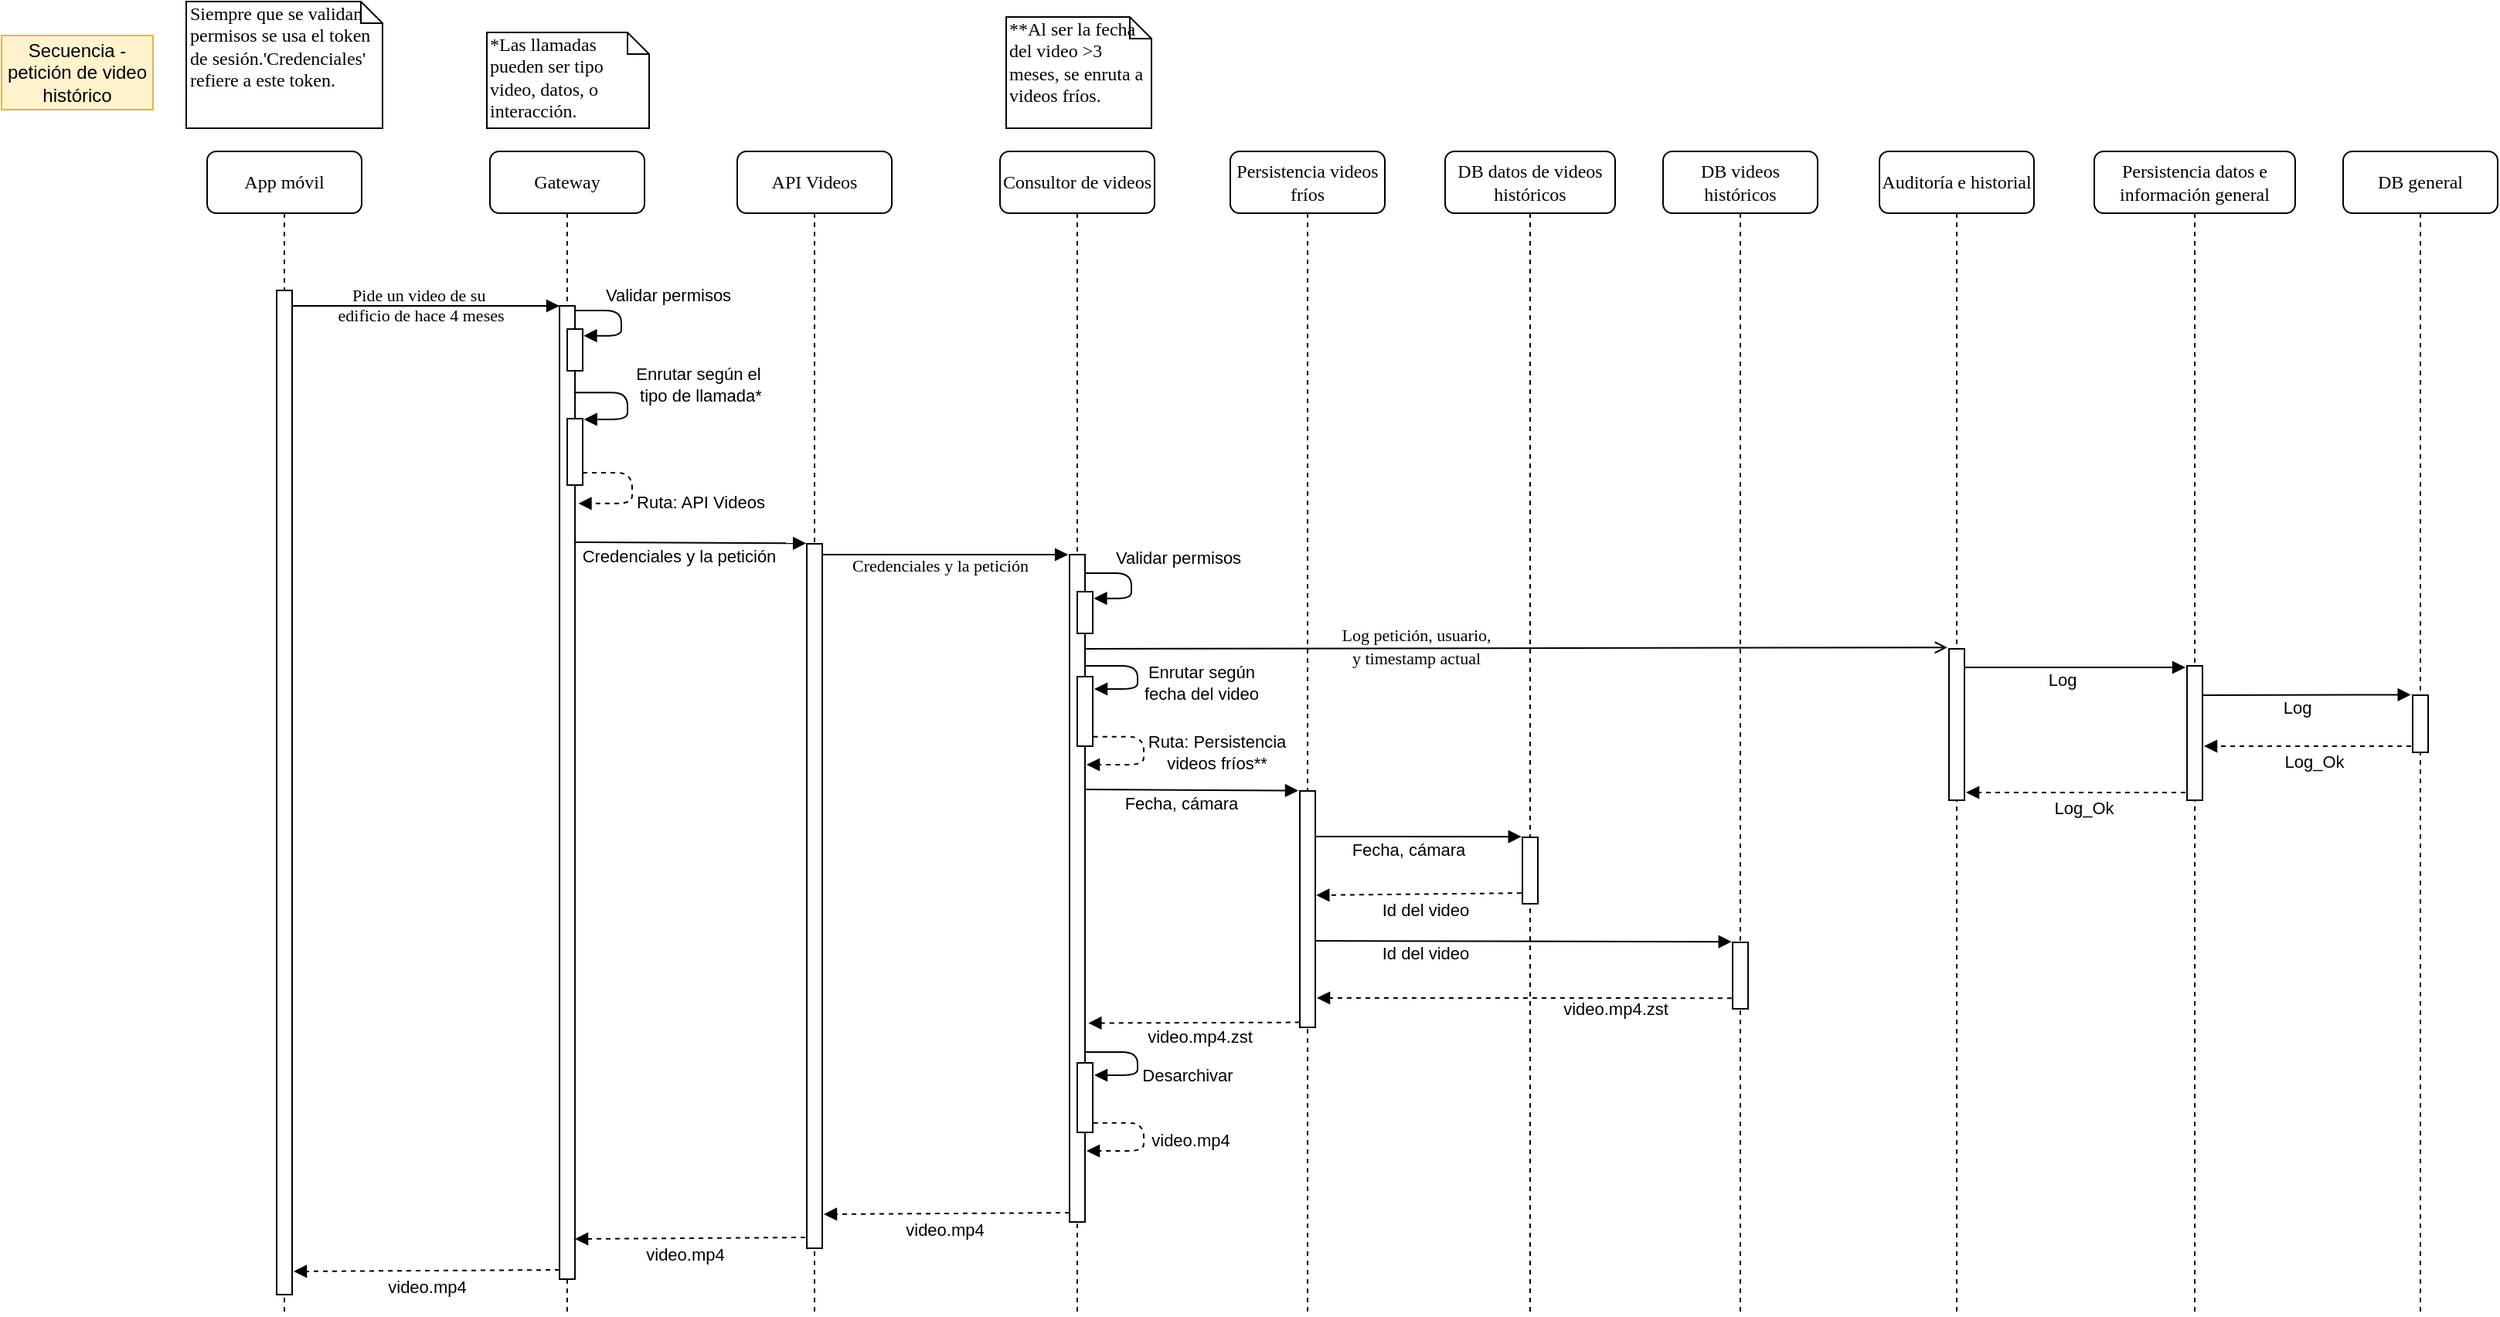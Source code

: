 <mxfile version="27.1.4">
  <diagram name="Page-1" id="13e1069c-82ec-6db2-03f1-153e76fe0fe0">
    <mxGraphModel dx="1783" dy="1029" grid="1" gridSize="10" guides="1" tooltips="1" connect="1" arrows="1" fold="1" page="1" pageScale="1" pageWidth="1100" pageHeight="850" background="none" math="0" shadow="0">
      <root>
        <mxCell id="0" />
        <mxCell id="1" parent="0" />
        <mxCell id="7baba1c4bc27f4b0-4" value="Consultor de videos" style="shape=umlLifeline;perimeter=lifelinePerimeter;whiteSpace=wrap;html=1;container=0;collapsible=0;recursiveResize=0;outlineConnect=0;rounded=1;shadow=0;comic=0;labelBackgroundColor=none;strokeWidth=1;fontFamily=Verdana;fontSize=12;align=center;" parent="1" vertex="1">
          <mxGeometry x="648" y="97" width="100" height="753" as="geometry" />
        </mxCell>
        <mxCell id="7baba1c4bc27f4b0-2" value="Gateway" style="shape=umlLifeline;perimeter=lifelinePerimeter;whiteSpace=wrap;html=1;container=1;collapsible=0;recursiveResize=0;outlineConnect=0;rounded=1;shadow=0;comic=0;labelBackgroundColor=none;strokeWidth=1;fontFamily=Verdana;fontSize=12;align=center;" parent="1" vertex="1">
          <mxGeometry x="318" y="97" width="100" height="753" as="geometry" />
        </mxCell>
        <mxCell id="7baba1c4bc27f4b0-10" value="" style="html=1;points=[];perimeter=orthogonalPerimeter;rounded=0;shadow=0;comic=0;labelBackgroundColor=none;strokeWidth=1;fontFamily=Verdana;fontSize=12;align=center;" parent="7baba1c4bc27f4b0-2" vertex="1">
          <mxGeometry x="45" y="100" width="10" height="630" as="geometry" />
        </mxCell>
        <mxCell id="8Mr_yOStn-VIHXI9vdsu-19" value="" style="html=1;points=[];perimeter=orthogonalPerimeter;rounded=0;shadow=0;comic=0;labelBackgroundColor=none;strokeWidth=1;fontFamily=Verdana;fontSize=12;align=center;" vertex="1" parent="7baba1c4bc27f4b0-2">
          <mxGeometry x="50" y="173" width="10" height="43" as="geometry" />
        </mxCell>
        <mxCell id="8Mr_yOStn-VIHXI9vdsu-20" value="" style="html=1;verticalAlign=bottom;endArrow=block;labelBackgroundColor=none;fontFamily=Verdana;fontSize=12;edgeStyle=elbowEdgeStyle;elbow=horizontal;endFill=1;exitX=0.997;exitY=0.089;exitDx=0;exitDy=0;exitPerimeter=0;entryX=1.081;entryY=0.011;entryDx=0;entryDy=0;entryPerimeter=0;" edge="1" parent="7baba1c4bc27f4b0-2" source="7baba1c4bc27f4b0-10" target="8Mr_yOStn-VIHXI9vdsu-19">
          <mxGeometry x="-0.041" y="-17" relative="1" as="geometry">
            <mxPoint x="55" y="168" as="sourcePoint" />
            <mxPoint x="61" y="183" as="targetPoint" />
            <mxPoint as="offset" />
            <Array as="points">
              <mxPoint x="89" y="163" />
            </Array>
          </mxGeometry>
        </mxCell>
        <mxCell id="8Mr_yOStn-VIHXI9vdsu-21" value="Enrutar según el&amp;nbsp;&lt;div&gt;tipo&amp;nbsp;&lt;span style=&quot;background-color: light-dark(#ffffff, var(--ge-dark-color, #121212)); color: light-dark(rgb(0, 0, 0), rgb(255, 255, 255));&quot;&gt;de llamada*&lt;/span&gt;&lt;/div&gt;" style="edgeLabel;html=1;align=center;verticalAlign=middle;resizable=0;points=[];" vertex="1" connectable="0" parent="8Mr_yOStn-VIHXI9vdsu-20">
          <mxGeometry x="-0.274" relative="1" as="geometry">
            <mxPoint x="52" y="-5" as="offset" />
          </mxGeometry>
        </mxCell>
        <mxCell id="7baba1c4bc27f4b0-3" value="API Videos" style="shape=umlLifeline;perimeter=lifelinePerimeter;whiteSpace=wrap;html=1;container=1;collapsible=0;recursiveResize=0;outlineConnect=0;rounded=1;shadow=0;comic=0;labelBackgroundColor=none;strokeWidth=1;fontFamily=Verdana;fontSize=12;align=center;" parent="1" vertex="1">
          <mxGeometry x="478" y="97" width="100" height="753" as="geometry" />
        </mxCell>
        <mxCell id="7baba1c4bc27f4b0-13" value="" style="html=1;points=[];perimeter=orthogonalPerimeter;rounded=0;shadow=0;comic=0;labelBackgroundColor=none;strokeWidth=1;fontFamily=Verdana;fontSize=12;align=center;" parent="7baba1c4bc27f4b0-3" vertex="1">
          <mxGeometry x="45" y="254" width="10" height="456" as="geometry" />
        </mxCell>
        <mxCell id="7baba1c4bc27f4b0-5" value="Persistencia videos fríos" style="shape=umlLifeline;perimeter=lifelinePerimeter;whiteSpace=wrap;html=1;container=1;collapsible=0;recursiveResize=0;outlineConnect=0;rounded=1;shadow=0;comic=0;labelBackgroundColor=none;strokeWidth=1;fontFamily=Verdana;fontSize=12;align=center;" parent="1" vertex="1">
          <mxGeometry x="797" y="97" width="100" height="753" as="geometry" />
        </mxCell>
        <mxCell id="7baba1c4bc27f4b0-19" value="" style="html=1;points=[];perimeter=orthogonalPerimeter;rounded=0;shadow=0;comic=0;labelBackgroundColor=none;strokeWidth=1;fontFamily=Verdana;fontSize=12;align=center;" parent="7baba1c4bc27f4b0-5" vertex="1">
          <mxGeometry x="45" y="414" width="10" height="153" as="geometry" />
        </mxCell>
        <mxCell id="7baba1c4bc27f4b0-6" value="DB datos de videos históricos" style="shape=umlLifeline;perimeter=lifelinePerimeter;whiteSpace=wrap;html=1;container=1;collapsible=0;recursiveResize=0;outlineConnect=0;rounded=1;shadow=0;comic=0;labelBackgroundColor=none;strokeWidth=1;fontFamily=Verdana;fontSize=12;align=center;" parent="1" vertex="1">
          <mxGeometry x="936" y="97" width="110" height="753" as="geometry" />
        </mxCell>
        <mxCell id="8Mr_yOStn-VIHXI9vdsu-38" value="" style="html=1;points=[];perimeter=orthogonalPerimeter;rounded=0;shadow=0;comic=0;labelBackgroundColor=none;strokeWidth=1;fontFamily=Verdana;fontSize=12;align=center;" vertex="1" parent="7baba1c4bc27f4b0-6">
          <mxGeometry x="50" y="444" width="10" height="43" as="geometry" />
        </mxCell>
        <mxCell id="8Mr_yOStn-VIHXI9vdsu-44" value="" style="html=1;verticalAlign=bottom;endArrow=block;labelBackgroundColor=none;fontFamily=Verdana;fontSize=12;elbow=vertical;entryX=-0.061;entryY=-0.009;entryDx=0;entryDy=0;entryPerimeter=0;" edge="1" parent="7baba1c4bc27f4b0-6" target="8Mr_yOStn-VIHXI9vdsu-43">
          <mxGeometry relative="1" as="geometry">
            <mxPoint x="-84" y="511" as="sourcePoint" />
            <mxPoint x="51" y="511" as="targetPoint" />
          </mxGeometry>
        </mxCell>
        <mxCell id="8Mr_yOStn-VIHXI9vdsu-45" value="Id del video" style="edgeLabel;html=1;align=center;verticalAlign=middle;resizable=0;points=[];" vertex="1" connectable="0" parent="8Mr_yOStn-VIHXI9vdsu-44">
          <mxGeometry x="-0.327" y="-1" relative="1" as="geometry">
            <mxPoint x="-20" y="7" as="offset" />
          </mxGeometry>
        </mxCell>
        <mxCell id="8Mr_yOStn-VIHXI9vdsu-46" value="" style="html=1;verticalAlign=bottom;endArrow=block;labelBackgroundColor=none;fontFamily=Verdana;fontSize=12;elbow=vertical;exitX=-0.057;exitY=0.839;exitDx=0;exitDy=0;exitPerimeter=0;entryX=1.061;entryY=0.441;entryDx=0;entryDy=0;entryPerimeter=0;dashed=1;" edge="1" parent="7baba1c4bc27f4b0-6" source="8Mr_yOStn-VIHXI9vdsu-43">
          <mxGeometry relative="1" as="geometry">
            <mxPoint x="-93" y="561" as="sourcePoint" />
            <mxPoint x="-83" y="548" as="targetPoint" />
          </mxGeometry>
        </mxCell>
        <mxCell id="8Mr_yOStn-VIHXI9vdsu-47" value="video.mp4.zst" style="edgeLabel;html=1;align=center;verticalAlign=middle;resizable=0;points=[];" vertex="1" connectable="0" parent="8Mr_yOStn-VIHXI9vdsu-46">
          <mxGeometry x="-0.327" y="-1" relative="1" as="geometry">
            <mxPoint x="15" y="8" as="offset" />
          </mxGeometry>
        </mxCell>
        <mxCell id="7baba1c4bc27f4b0-7" value="DB videos históricos" style="shape=umlLifeline;perimeter=lifelinePerimeter;whiteSpace=wrap;html=1;container=1;collapsible=0;recursiveResize=0;outlineConnect=0;rounded=1;shadow=0;comic=0;labelBackgroundColor=none;strokeWidth=1;fontFamily=Verdana;fontSize=12;align=center;" parent="1" vertex="1">
          <mxGeometry x="1077" y="97" width="100" height="753" as="geometry" />
        </mxCell>
        <mxCell id="8Mr_yOStn-VIHXI9vdsu-43" value="" style="html=1;points=[];perimeter=orthogonalPerimeter;rounded=0;shadow=0;comic=0;labelBackgroundColor=none;strokeWidth=1;fontFamily=Verdana;fontSize=12;align=center;" vertex="1" parent="7baba1c4bc27f4b0-7">
          <mxGeometry x="45" y="512" width="10" height="43" as="geometry" />
        </mxCell>
        <mxCell id="7baba1c4bc27f4b0-8" value="App móvil" style="shape=umlLifeline;perimeter=lifelinePerimeter;whiteSpace=wrap;html=1;container=1;collapsible=0;recursiveResize=0;outlineConnect=0;rounded=1;shadow=0;comic=0;labelBackgroundColor=none;strokeWidth=1;fontFamily=Verdana;fontSize=12;align=center;" parent="1" vertex="1">
          <mxGeometry x="135" y="97" width="100" height="753" as="geometry" />
        </mxCell>
        <mxCell id="7baba1c4bc27f4b0-9" value="" style="html=1;points=[];perimeter=orthogonalPerimeter;rounded=0;shadow=0;comic=0;labelBackgroundColor=none;strokeWidth=1;fontFamily=Verdana;fontSize=12;align=center;" parent="7baba1c4bc27f4b0-8" vertex="1">
          <mxGeometry x="45" y="90" width="10" height="650" as="geometry" />
        </mxCell>
        <mxCell id="8Mr_yOStn-VIHXI9vdsu-60" value="" style="html=1;verticalAlign=bottom;endArrow=block;labelBackgroundColor=none;fontFamily=Verdana;fontSize=12;elbow=vertical;dashed=1;" edge="1" parent="7baba1c4bc27f4b0-8">
          <mxGeometry relative="1" as="geometry">
            <mxPoint x="228" y="724" as="sourcePoint" />
            <mxPoint x="56" y="725" as="targetPoint" />
          </mxGeometry>
        </mxCell>
        <mxCell id="8Mr_yOStn-VIHXI9vdsu-61" value="video.mp4" style="edgeLabel;html=1;align=center;verticalAlign=middle;resizable=0;points=[];" vertex="1" connectable="0" parent="8Mr_yOStn-VIHXI9vdsu-60">
          <mxGeometry x="-0.327" y="-1" relative="1" as="geometry">
            <mxPoint x="-28" y="11" as="offset" />
          </mxGeometry>
        </mxCell>
        <mxCell id="7baba1c4bc27f4b0-17" value="&lt;font style=&quot;font-size: 11px;&quot;&gt;Credenciales y la petición&lt;/font&gt;" style="html=1;verticalAlign=bottom;endArrow=block;labelBackgroundColor=none;fontFamily=Verdana;fontSize=12;elbow=vertical;entryX=-0.09;entryY=0;entryDx=0;entryDy=0;entryPerimeter=0;" parent="1" target="7baba1c4bc27f4b0-16" edge="1">
          <mxGeometry x="-0.051" y="-16" relative="1" as="geometry">
            <mxPoint x="533" y="358" as="sourcePoint" />
            <mxPoint as="offset" />
          </mxGeometry>
        </mxCell>
        <mxCell id="7baba1c4bc27f4b0-11" value="Pide un video de su&amp;nbsp;&lt;div&gt;edificio de hace 4 meses&lt;/div&gt;" style="html=1;verticalAlign=bottom;endArrow=block;entryX=0;entryY=0;labelBackgroundColor=none;fontFamily=Verdana;fontSize=11;edgeStyle=elbowEdgeStyle;elbow=vertical;" parent="1" source="7baba1c4bc27f4b0-9" target="7baba1c4bc27f4b0-10" edge="1">
          <mxGeometry x="-0.041" y="-15" relative="1" as="geometry">
            <mxPoint x="255" y="207" as="sourcePoint" />
            <mxPoint as="offset" />
          </mxGeometry>
        </mxCell>
        <mxCell id="7baba1c4bc27f4b0-40" value="Siempre que se validan permisos se usa el token de sesión.&#39;Credenciales&#39; refiere a este token." style="shape=note;whiteSpace=wrap;html=1;size=14;verticalAlign=top;align=left;spacingTop=-6;rounded=0;shadow=0;comic=0;labelBackgroundColor=none;strokeWidth=1;fontFamily=Verdana;fontSize=12" parent="1" vertex="1">
          <mxGeometry x="121.5" width="127" height="82" as="geometry" />
        </mxCell>
        <mxCell id="7baba1c4bc27f4b0-41" value="*Las llamadas pueden ser tipo video, datos, o interacción." style="shape=note;whiteSpace=wrap;html=1;size=14;verticalAlign=top;align=left;spacingTop=-6;rounded=0;shadow=0;comic=0;labelBackgroundColor=none;strokeWidth=1;fontFamily=Verdana;fontSize=12" parent="1" vertex="1">
          <mxGeometry x="316" y="20" width="105" height="62" as="geometry" />
        </mxCell>
        <mxCell id="7baba1c4bc27f4b0-43" value="**Al ser la fecha del video &amp;gt;3 meses, se enruta a videos fríos." style="shape=note;whiteSpace=wrap;html=1;size=14;verticalAlign=top;align=left;spacingTop=-6;rounded=0;shadow=0;comic=0;labelBackgroundColor=none;strokeWidth=1;fontFamily=Verdana;fontSize=12" parent="1" vertex="1">
          <mxGeometry x="652" y="10" width="94" height="72" as="geometry" />
        </mxCell>
        <mxCell id="8Mr_yOStn-VIHXI9vdsu-2" value="Auditoría e historial" style="shape=umlLifeline;perimeter=lifelinePerimeter;whiteSpace=wrap;html=1;container=1;collapsible=0;recursiveResize=0;outlineConnect=0;rounded=1;shadow=0;comic=0;labelBackgroundColor=none;strokeWidth=1;fontFamily=Verdana;fontSize=12;align=center;" vertex="1" parent="1">
          <mxGeometry x="1217" y="97" width="100" height="753" as="geometry" />
        </mxCell>
        <mxCell id="8Mr_yOStn-VIHXI9vdsu-3" value="" style="html=1;points=[];perimeter=orthogonalPerimeter;rounded=0;shadow=0;comic=0;labelBackgroundColor=none;strokeColor=#000000;strokeWidth=1;fillColor=#FFFFFF;fontFamily=Verdana;fontSize=12;fontColor=#000000;align=center;" vertex="1" parent="8Mr_yOStn-VIHXI9vdsu-2">
          <mxGeometry x="45" y="322" width="10" height="98" as="geometry" />
        </mxCell>
        <mxCell id="8Mr_yOStn-VIHXI9vdsu-8" value="Persistencia datos e información general" style="shape=umlLifeline;perimeter=lifelinePerimeter;whiteSpace=wrap;html=1;container=1;collapsible=0;recursiveResize=0;outlineConnect=0;rounded=1;shadow=0;comic=0;labelBackgroundColor=none;strokeWidth=1;fontFamily=Verdana;fontSize=12;align=center;" vertex="1" parent="1">
          <mxGeometry x="1356" y="97" width="130" height="753" as="geometry" />
        </mxCell>
        <mxCell id="8Mr_yOStn-VIHXI9vdsu-66" value="" style="html=1;points=[];perimeter=orthogonalPerimeter;rounded=0;shadow=0;comic=0;labelBackgroundColor=none;strokeColor=#000000;strokeWidth=1;fillColor=#FFFFFF;fontFamily=Verdana;fontSize=12;fontColor=#000000;align=center;" vertex="1" parent="8Mr_yOStn-VIHXI9vdsu-8">
          <mxGeometry x="60" y="333" width="10" height="87" as="geometry" />
        </mxCell>
        <mxCell id="8Mr_yOStn-VIHXI9vdsu-11" value="DB general" style="shape=umlLifeline;perimeter=lifelinePerimeter;whiteSpace=wrap;html=1;container=1;collapsible=0;recursiveResize=0;outlineConnect=0;rounded=1;shadow=0;comic=0;labelBackgroundColor=none;strokeWidth=1;fontFamily=Verdana;fontSize=12;align=center;" vertex="1" parent="1">
          <mxGeometry x="1517" y="97" width="100" height="753" as="geometry" />
        </mxCell>
        <mxCell id="8Mr_yOStn-VIHXI9vdsu-67" value="" style="html=1;points=[];perimeter=orthogonalPerimeter;rounded=0;shadow=0;comic=0;labelBackgroundColor=none;strokeColor=#000000;strokeWidth=1;fillColor=#FFFFFF;fontFamily=Verdana;fontSize=12;fontColor=#000000;align=center;" vertex="1" parent="8Mr_yOStn-VIHXI9vdsu-11">
          <mxGeometry x="45" y="352" width="10" height="37" as="geometry" />
        </mxCell>
        <mxCell id="8Mr_yOStn-VIHXI9vdsu-14" value="" style="html=1;points=[];perimeter=orthogonalPerimeter;rounded=0;shadow=0;comic=0;labelBackgroundColor=none;strokeWidth=1;fontFamily=Verdana;fontSize=12;align=center;" vertex="1" parent="1">
          <mxGeometry x="368" y="212" width="10" height="27" as="geometry" />
        </mxCell>
        <mxCell id="8Mr_yOStn-VIHXI9vdsu-15" value="" style="html=1;verticalAlign=bottom;endArrow=block;labelBackgroundColor=none;fontFamily=Verdana;fontSize=12;edgeStyle=elbowEdgeStyle;elbow=horizontal;entryX=1.067;entryY=0.16;entryDx=0;entryDy=0;entryPerimeter=0;" edge="1" parent="1" target="8Mr_yOStn-VIHXI9vdsu-14">
          <mxGeometry x="-0.041" y="-17" relative="1" as="geometry">
            <mxPoint x="373" y="200" as="sourcePoint" />
            <mxPoint x="423" y="230" as="targetPoint" />
            <mxPoint as="offset" />
            <Array as="points">
              <mxPoint x="403" y="210" />
            </Array>
          </mxGeometry>
        </mxCell>
        <mxCell id="8Mr_yOStn-VIHXI9vdsu-16" value="Validar permisos" style="edgeLabel;html=1;align=center;verticalAlign=middle;resizable=0;points=[];" vertex="1" connectable="0" parent="8Mr_yOStn-VIHXI9vdsu-15">
          <mxGeometry x="-0.274" relative="1" as="geometry">
            <mxPoint x="34" y="-10" as="offset" />
          </mxGeometry>
        </mxCell>
        <mxCell id="8Mr_yOStn-VIHXI9vdsu-22" value="" style="html=1;verticalAlign=bottom;endArrow=block;labelBackgroundColor=none;fontFamily=Verdana;fontSize=12;elbow=vertical;entryX=-0.04;entryY=-0.005;entryDx=0;entryDy=0;entryPerimeter=0;" edge="1" parent="1">
          <mxGeometry x="-0.041" y="-17" relative="1" as="geometry">
            <mxPoint x="373" y="350" as="sourcePoint" />
            <mxPoint x="522.6" y="350.72" as="targetPoint" />
            <mxPoint as="offset" />
          </mxGeometry>
        </mxCell>
        <mxCell id="8Mr_yOStn-VIHXI9vdsu-23" value="Credenciales y la petición" style="edgeLabel;html=1;align=center;verticalAlign=middle;resizable=0;points=[];" vertex="1" connectable="0" parent="8Mr_yOStn-VIHXI9vdsu-22">
          <mxGeometry x="-0.384" relative="1" as="geometry">
            <mxPoint x="21" y="9" as="offset" />
          </mxGeometry>
        </mxCell>
        <mxCell id="8Mr_yOStn-VIHXI9vdsu-25" value="" style="html=1;verticalAlign=bottom;endArrow=block;labelBackgroundColor=none;fontFamily=Verdana;fontSize=12;edgeStyle=elbowEdgeStyle;elbow=horizontal;entryX=1.067;entryY=0.16;entryDx=0;entryDy=0;entryPerimeter=0;" edge="1" parent="1" target="8Mr_yOStn-VIHXI9vdsu-24">
          <mxGeometry x="-0.041" y="-17" relative="1" as="geometry">
            <mxPoint x="703" y="370" as="sourcePoint" />
            <mxPoint x="753" y="400" as="targetPoint" />
            <mxPoint as="offset" />
            <Array as="points">
              <mxPoint x="733" y="380" />
            </Array>
          </mxGeometry>
        </mxCell>
        <mxCell id="8Mr_yOStn-VIHXI9vdsu-26" value="Validar permisos" style="edgeLabel;html=1;align=center;verticalAlign=middle;resizable=0;points=[];" vertex="1" connectable="0" parent="8Mr_yOStn-VIHXI9vdsu-25">
          <mxGeometry x="-0.274" relative="1" as="geometry">
            <mxPoint x="34" y="-10" as="offset" />
          </mxGeometry>
        </mxCell>
        <mxCell id="7baba1c4bc27f4b0-16" value="" style="html=1;points=[];perimeter=orthogonalPerimeter;rounded=0;shadow=0;comic=0;labelBackgroundColor=none;strokeWidth=1;fontFamily=Verdana;fontSize=12;align=center;" parent="1" vertex="1">
          <mxGeometry x="693" y="358" width="10" height="432" as="geometry" />
        </mxCell>
        <mxCell id="8Mr_yOStn-VIHXI9vdsu-24" value="" style="html=1;points=[];perimeter=orthogonalPerimeter;rounded=0;shadow=0;comic=0;labelBackgroundColor=none;strokeWidth=1;fontFamily=Verdana;fontSize=12;align=center;" vertex="1" parent="1">
          <mxGeometry x="698" y="382" width="10" height="27" as="geometry" />
        </mxCell>
        <mxCell id="7baba1c4bc27f4b0-34" value="" style="html=1;points=[];perimeter=orthogonalPerimeter;rounded=0;shadow=0;comic=0;labelBackgroundColor=none;strokeWidth=1;fontFamily=Verdana;fontSize=12;align=center;" parent="1" vertex="1">
          <mxGeometry x="698" y="437" width="10" height="45" as="geometry" />
        </mxCell>
        <mxCell id="8Mr_yOStn-VIHXI9vdsu-30" value="" style="html=1;verticalAlign=bottom;endArrow=block;labelBackgroundColor=none;fontFamily=Verdana;fontSize=12;edgeStyle=elbowEdgeStyle;elbow=horizontal;entryX=1.102;entryY=0.171;entryDx=0;entryDy=0;entryPerimeter=0;endFill=1;" edge="1" parent="1">
          <mxGeometry x="-0.041" y="-17" relative="1" as="geometry">
            <mxPoint x="703" y="430" as="sourcePoint" />
            <mxPoint x="709" y="445" as="targetPoint" />
            <mxPoint as="offset" />
            <Array as="points">
              <mxPoint x="737" y="440" />
            </Array>
          </mxGeometry>
        </mxCell>
        <mxCell id="8Mr_yOStn-VIHXI9vdsu-31" value="Enrutar según&lt;div&gt;fecha del video&lt;/div&gt;" style="edgeLabel;html=1;align=center;verticalAlign=middle;resizable=0;points=[];" vertex="1" connectable="0" parent="8Mr_yOStn-VIHXI9vdsu-30">
          <mxGeometry x="-0.274" relative="1" as="geometry">
            <mxPoint x="47" y="11" as="offset" />
          </mxGeometry>
        </mxCell>
        <mxCell id="8Mr_yOStn-VIHXI9vdsu-32" value="" style="html=1;verticalAlign=bottom;endArrow=block;labelBackgroundColor=none;fontFamily=Verdana;fontSize=12;elbow=vertical;entryX=-0.1;entryY=-0.008;entryDx=0;entryDy=0;entryPerimeter=0;" edge="1" parent="1">
          <mxGeometry x="-0.051" y="-16" relative="1" as="geometry">
            <mxPoint x="703" y="510" as="sourcePoint" />
            <mxPoint x="841" y="510.776" as="targetPoint" />
            <mxPoint as="offset" />
          </mxGeometry>
        </mxCell>
        <mxCell id="8Mr_yOStn-VIHXI9vdsu-33" value="Fecha, cámara" style="edgeLabel;html=1;align=center;verticalAlign=middle;resizable=0;points=[];" vertex="1" connectable="0" parent="8Mr_yOStn-VIHXI9vdsu-32">
          <mxGeometry x="-0.327" y="-1" relative="1" as="geometry">
            <mxPoint x="15" y="7" as="offset" />
          </mxGeometry>
        </mxCell>
        <mxCell id="8Mr_yOStn-VIHXI9vdsu-34" value="" style="html=1;verticalAlign=bottom;endArrow=block;labelBackgroundColor=none;fontFamily=Verdana;fontSize=12;edgeStyle=elbowEdgeStyle;elbow=horizontal;endFill=1;exitX=1.167;exitY=0.145;exitDx=0;exitDy=0;exitPerimeter=0;entryX=1.221;entryY=0.203;entryDx=0;entryDy=0;entryPerimeter=0;dashed=1;" edge="1" parent="1" target="7baba1c4bc27f4b0-10">
          <mxGeometry x="-0.041" y="-17" relative="1" as="geometry">
            <mxPoint x="378" y="305" as="sourcePoint" />
            <mxPoint x="382" y="321" as="targetPoint" />
            <mxPoint as="offset" />
            <Array as="points">
              <mxPoint x="410" y="311" />
            </Array>
          </mxGeometry>
        </mxCell>
        <mxCell id="8Mr_yOStn-VIHXI9vdsu-35" value="Ruta: API Videos" style="edgeLabel;html=1;align=center;verticalAlign=middle;resizable=0;points=[];" vertex="1" connectable="0" parent="8Mr_yOStn-VIHXI9vdsu-34">
          <mxGeometry x="-0.274" relative="1" as="geometry">
            <mxPoint x="44" y="19" as="offset" />
          </mxGeometry>
        </mxCell>
        <mxCell id="8Mr_yOStn-VIHXI9vdsu-36" value="" style="html=1;verticalAlign=bottom;endArrow=block;labelBackgroundColor=none;fontFamily=Verdana;fontSize=12;edgeStyle=elbowEdgeStyle;elbow=horizontal;endFill=1;exitX=1.036;exitY=0.863;exitDx=0;exitDy=0;exitPerimeter=0;dashed=1;" edge="1" parent="1" source="7baba1c4bc27f4b0-34">
          <mxGeometry x="-0.041" y="-17" relative="1" as="geometry">
            <mxPoint x="709" y="476" as="sourcePoint" />
            <mxPoint x="704" y="494" as="targetPoint" />
            <mxPoint as="offset" />
            <Array as="points">
              <mxPoint x="741" y="482" />
            </Array>
          </mxGeometry>
        </mxCell>
        <mxCell id="8Mr_yOStn-VIHXI9vdsu-37" value="Ruta: Persistencia&lt;div&gt;videos fríos**&lt;/div&gt;" style="edgeLabel;html=1;align=center;verticalAlign=middle;resizable=0;points=[];" vertex="1" connectable="0" parent="8Mr_yOStn-VIHXI9vdsu-36">
          <mxGeometry x="-0.274" relative="1" as="geometry">
            <mxPoint x="47" y="10" as="offset" />
          </mxGeometry>
        </mxCell>
        <mxCell id="8Mr_yOStn-VIHXI9vdsu-28" value="&lt;font style=&quot;font-size: 11px;&quot;&gt;Log petición, usuario,&lt;/font&gt;&lt;div&gt;&lt;font style=&quot;font-size: 11px;&quot;&gt;y timestamp actual&lt;/font&gt;&lt;/div&gt;" style="html=1;verticalAlign=bottom;endArrow=open;labelBackgroundColor=none;fontFamily=Verdana;fontSize=12;elbow=vertical;entryX=-0.107;entryY=-0.009;entryDx=0;entryDy=0;entryPerimeter=0;endFill=0;" edge="1" parent="1" target="8Mr_yOStn-VIHXI9vdsu-3">
          <mxGeometry x="-0.235" y="-15" relative="1" as="geometry">
            <mxPoint x="703" y="419" as="sourcePoint" />
            <mxPoint x="870" y="418" as="targetPoint" />
            <mxPoint as="offset" />
          </mxGeometry>
        </mxCell>
        <mxCell id="8Mr_yOStn-VIHXI9vdsu-39" value="" style="html=1;verticalAlign=bottom;endArrow=block;labelBackgroundColor=none;fontFamily=Verdana;fontSize=12;elbow=vertical;entryX=-0.061;entryY=-0.009;entryDx=0;entryDy=0;entryPerimeter=0;exitX=1.001;exitY=0.193;exitDx=0;exitDy=0;exitPerimeter=0;" edge="1" parent="1" source="7baba1c4bc27f4b0-19" target="8Mr_yOStn-VIHXI9vdsu-38">
          <mxGeometry x="-0.051" y="-16" relative="1" as="geometry">
            <mxPoint x="852" y="541" as="sourcePoint" />
            <mxPoint x="987" y="540" as="targetPoint" />
            <mxPoint as="offset" />
          </mxGeometry>
        </mxCell>
        <mxCell id="8Mr_yOStn-VIHXI9vdsu-40" value="Fecha, cámara" style="edgeLabel;html=1;align=center;verticalAlign=middle;resizable=0;points=[];" vertex="1" connectable="0" parent="8Mr_yOStn-VIHXI9vdsu-39">
          <mxGeometry x="-0.327" y="-1" relative="1" as="geometry">
            <mxPoint x="15" y="7" as="offset" />
          </mxGeometry>
        </mxCell>
        <mxCell id="8Mr_yOStn-VIHXI9vdsu-41" value="" style="html=1;verticalAlign=bottom;endArrow=block;labelBackgroundColor=none;fontFamily=Verdana;fontSize=12;elbow=vertical;exitX=-0.057;exitY=0.839;exitDx=0;exitDy=0;exitPerimeter=0;entryX=1.061;entryY=0.441;entryDx=0;entryDy=0;entryPerimeter=0;dashed=1;" edge="1" parent="1" source="8Mr_yOStn-VIHXI9vdsu-38" target="7baba1c4bc27f4b0-19">
          <mxGeometry x="-0.051" y="-16" relative="1" as="geometry">
            <mxPoint x="843" y="590" as="sourcePoint" />
            <mxPoint x="976" y="590" as="targetPoint" />
            <mxPoint as="offset" />
          </mxGeometry>
        </mxCell>
        <mxCell id="8Mr_yOStn-VIHXI9vdsu-42" value="Id del video" style="edgeLabel;html=1;align=center;verticalAlign=middle;resizable=0;points=[];" vertex="1" connectable="0" parent="8Mr_yOStn-VIHXI9vdsu-41">
          <mxGeometry x="-0.327" y="-1" relative="1" as="geometry">
            <mxPoint x="-18" y="11" as="offset" />
          </mxGeometry>
        </mxCell>
        <mxCell id="8Mr_yOStn-VIHXI9vdsu-48" value="" style="html=1;verticalAlign=bottom;endArrow=block;labelBackgroundColor=none;fontFamily=Verdana;fontSize=12;elbow=vertical;exitX=-0.013;exitY=0.979;exitDx=0;exitDy=0;exitPerimeter=0;entryX=1.216;entryY=0.702;entryDx=0;entryDy=0;entryPerimeter=0;dashed=1;" edge="1" parent="1" source="7baba1c4bc27f4b0-19" target="7baba1c4bc27f4b0-16">
          <mxGeometry relative="1" as="geometry">
            <mxPoint x="931" y="676.47" as="sourcePoint" />
            <mxPoint x="663" y="676.47" as="targetPoint" />
          </mxGeometry>
        </mxCell>
        <mxCell id="8Mr_yOStn-VIHXI9vdsu-49" value="video.mp4.zst" style="edgeLabel;html=1;align=center;verticalAlign=middle;resizable=0;points=[];" vertex="1" connectable="0" parent="8Mr_yOStn-VIHXI9vdsu-48">
          <mxGeometry x="-0.327" y="-1" relative="1" as="geometry">
            <mxPoint x="-19" y="10" as="offset" />
          </mxGeometry>
        </mxCell>
        <mxCell id="8Mr_yOStn-VIHXI9vdsu-50" value="" style="html=1;points=[];perimeter=orthogonalPerimeter;rounded=0;shadow=0;comic=0;labelBackgroundColor=none;strokeWidth=1;fontFamily=Verdana;fontSize=12;align=center;" vertex="1" parent="1">
          <mxGeometry x="698" y="687" width="10" height="45" as="geometry" />
        </mxCell>
        <mxCell id="8Mr_yOStn-VIHXI9vdsu-51" value="" style="html=1;verticalAlign=bottom;endArrow=block;labelBackgroundColor=none;fontFamily=Verdana;fontSize=12;edgeStyle=elbowEdgeStyle;elbow=horizontal;entryX=1.102;entryY=0.171;entryDx=0;entryDy=0;entryPerimeter=0;endFill=1;" edge="1" parent="1">
          <mxGeometry x="-0.041" y="-17" relative="1" as="geometry">
            <mxPoint x="703" y="680" as="sourcePoint" />
            <mxPoint x="709" y="695" as="targetPoint" />
            <mxPoint as="offset" />
            <Array as="points">
              <mxPoint x="737" y="690" />
            </Array>
          </mxGeometry>
        </mxCell>
        <mxCell id="8Mr_yOStn-VIHXI9vdsu-52" value="Desarchivar" style="edgeLabel;html=1;align=center;verticalAlign=middle;resizable=0;points=[];" vertex="1" connectable="0" parent="8Mr_yOStn-VIHXI9vdsu-51">
          <mxGeometry x="-0.274" relative="1" as="geometry">
            <mxPoint x="38" y="15" as="offset" />
          </mxGeometry>
        </mxCell>
        <mxCell id="8Mr_yOStn-VIHXI9vdsu-53" value="" style="html=1;verticalAlign=bottom;endArrow=block;labelBackgroundColor=none;fontFamily=Verdana;fontSize=12;edgeStyle=elbowEdgeStyle;elbow=horizontal;endFill=1;exitX=1.036;exitY=0.863;exitDx=0;exitDy=0;exitPerimeter=0;dashed=1;" edge="1" parent="1" source="8Mr_yOStn-VIHXI9vdsu-50">
          <mxGeometry x="-0.041" y="-17" relative="1" as="geometry">
            <mxPoint x="709" y="726" as="sourcePoint" />
            <mxPoint x="704" y="744" as="targetPoint" />
            <mxPoint as="offset" />
            <Array as="points">
              <mxPoint x="741" y="732" />
            </Array>
          </mxGeometry>
        </mxCell>
        <mxCell id="8Mr_yOStn-VIHXI9vdsu-54" value="video.mp4" style="edgeLabel;html=1;align=center;verticalAlign=middle;resizable=0;points=[];" vertex="1" connectable="0" parent="8Mr_yOStn-VIHXI9vdsu-53">
          <mxGeometry x="-0.274" relative="1" as="geometry">
            <mxPoint x="30" y="11" as="offset" />
          </mxGeometry>
        </mxCell>
        <mxCell id="8Mr_yOStn-VIHXI9vdsu-56" value="" style="html=1;verticalAlign=bottom;endArrow=block;labelBackgroundColor=none;fontFamily=Verdana;fontSize=12;elbow=vertical;dashed=1;" edge="1" parent="1">
          <mxGeometry relative="1" as="geometry">
            <mxPoint x="693" y="784" as="sourcePoint" />
            <mxPoint x="534" y="785" as="targetPoint" />
          </mxGeometry>
        </mxCell>
        <mxCell id="8Mr_yOStn-VIHXI9vdsu-57" value="video.mp4" style="edgeLabel;html=1;align=center;verticalAlign=middle;resizable=0;points=[];" vertex="1" connectable="0" parent="8Mr_yOStn-VIHXI9vdsu-56">
          <mxGeometry x="-0.327" y="-1" relative="1" as="geometry">
            <mxPoint x="-28" y="11" as="offset" />
          </mxGeometry>
        </mxCell>
        <mxCell id="8Mr_yOStn-VIHXI9vdsu-58" value="" style="html=1;verticalAlign=bottom;endArrow=block;labelBackgroundColor=none;fontFamily=Verdana;fontSize=12;elbow=vertical;dashed=1;" edge="1" parent="1">
          <mxGeometry relative="1" as="geometry">
            <mxPoint x="522" y="800" as="sourcePoint" />
            <mxPoint x="373" y="801" as="targetPoint" />
          </mxGeometry>
        </mxCell>
        <mxCell id="8Mr_yOStn-VIHXI9vdsu-59" value="video.mp4" style="edgeLabel;html=1;align=center;verticalAlign=middle;resizable=0;points=[];" vertex="1" connectable="0" parent="8Mr_yOStn-VIHXI9vdsu-58">
          <mxGeometry x="-0.327" y="-1" relative="1" as="geometry">
            <mxPoint x="-28" y="11" as="offset" />
          </mxGeometry>
        </mxCell>
        <mxCell id="8Mr_yOStn-VIHXI9vdsu-62" value="" style="html=1;verticalAlign=bottom;endArrow=block;labelBackgroundColor=none;fontFamily=Verdana;fontSize=12;elbow=vertical;exitX=1.001;exitY=0.193;exitDx=0;exitDy=0;exitPerimeter=0;" edge="1" parent="1">
          <mxGeometry x="-0.051" y="-16" relative="1" as="geometry">
            <mxPoint x="1272" y="431" as="sourcePoint" />
            <mxPoint x="1415" y="431" as="targetPoint" />
            <mxPoint as="offset" />
          </mxGeometry>
        </mxCell>
        <mxCell id="8Mr_yOStn-VIHXI9vdsu-63" value="Log" style="edgeLabel;html=1;align=center;verticalAlign=middle;resizable=0;points=[];" vertex="1" connectable="0" parent="8Mr_yOStn-VIHXI9vdsu-62">
          <mxGeometry x="-0.327" y="-1" relative="1" as="geometry">
            <mxPoint x="15" y="7" as="offset" />
          </mxGeometry>
        </mxCell>
        <mxCell id="8Mr_yOStn-VIHXI9vdsu-64" value="" style="html=1;verticalAlign=bottom;endArrow=block;labelBackgroundColor=none;fontFamily=Verdana;fontSize=12;elbow=vertical;dashed=1;" edge="1" parent="1">
          <mxGeometry x="-0.051" y="-16" relative="1" as="geometry">
            <mxPoint x="1415" y="512" as="sourcePoint" />
            <mxPoint x="1273" y="512" as="targetPoint" />
            <mxPoint as="offset" />
          </mxGeometry>
        </mxCell>
        <mxCell id="8Mr_yOStn-VIHXI9vdsu-65" value="Log_Ok" style="edgeLabel;html=1;align=center;verticalAlign=middle;resizable=0;points=[];" vertex="1" connectable="0" parent="8Mr_yOStn-VIHXI9vdsu-64">
          <mxGeometry x="-0.327" y="-1" relative="1" as="geometry">
            <mxPoint x="-18" y="11" as="offset" />
          </mxGeometry>
        </mxCell>
        <mxCell id="8Mr_yOStn-VIHXI9vdsu-68" value="" style="html=1;verticalAlign=bottom;endArrow=block;labelBackgroundColor=none;fontFamily=Verdana;fontSize=12;elbow=vertical;exitX=1.001;exitY=0.193;exitDx=0;exitDy=0;exitPerimeter=0;entryX=-0.112;entryY=-0.008;entryDx=0;entryDy=0;entryPerimeter=0;" edge="1" parent="1" target="8Mr_yOStn-VIHXI9vdsu-67">
          <mxGeometry x="-0.051" y="-16" relative="1" as="geometry">
            <mxPoint x="1426" y="449" as="sourcePoint" />
            <mxPoint x="1569" y="449" as="targetPoint" />
            <mxPoint as="offset" />
          </mxGeometry>
        </mxCell>
        <mxCell id="8Mr_yOStn-VIHXI9vdsu-69" value="Log" style="edgeLabel;html=1;align=center;verticalAlign=middle;resizable=0;points=[];" vertex="1" connectable="0" parent="8Mr_yOStn-VIHXI9vdsu-68">
          <mxGeometry x="-0.327" y="-1" relative="1" as="geometry">
            <mxPoint x="15" y="7" as="offset" />
          </mxGeometry>
        </mxCell>
        <mxCell id="8Mr_yOStn-VIHXI9vdsu-70" value="" style="html=1;verticalAlign=bottom;endArrow=block;labelBackgroundColor=none;fontFamily=Verdana;fontSize=12;elbow=vertical;dashed=1;" edge="1" parent="1">
          <mxGeometry x="-0.051" y="-16" relative="1" as="geometry">
            <mxPoint x="1561" y="482" as="sourcePoint" />
            <mxPoint x="1427" y="482" as="targetPoint" />
            <mxPoint as="offset" />
          </mxGeometry>
        </mxCell>
        <mxCell id="8Mr_yOStn-VIHXI9vdsu-71" value="Log_Ok" style="edgeLabel;html=1;align=center;verticalAlign=middle;resizable=0;points=[];" vertex="1" connectable="0" parent="8Mr_yOStn-VIHXI9vdsu-70">
          <mxGeometry x="-0.327" y="-1" relative="1" as="geometry">
            <mxPoint x="-18" y="11" as="offset" />
          </mxGeometry>
        </mxCell>
        <mxCell id="8Mr_yOStn-VIHXI9vdsu-72" value="Secuencia - petición de video histórico" style="rounded=0;whiteSpace=wrap;html=1;fillColor=#fff2cc;strokeColor=#d6b656;" vertex="1" parent="1">
          <mxGeometry x="2" y="22" width="98" height="48" as="geometry" />
        </mxCell>
      </root>
    </mxGraphModel>
  </diagram>
</mxfile>
